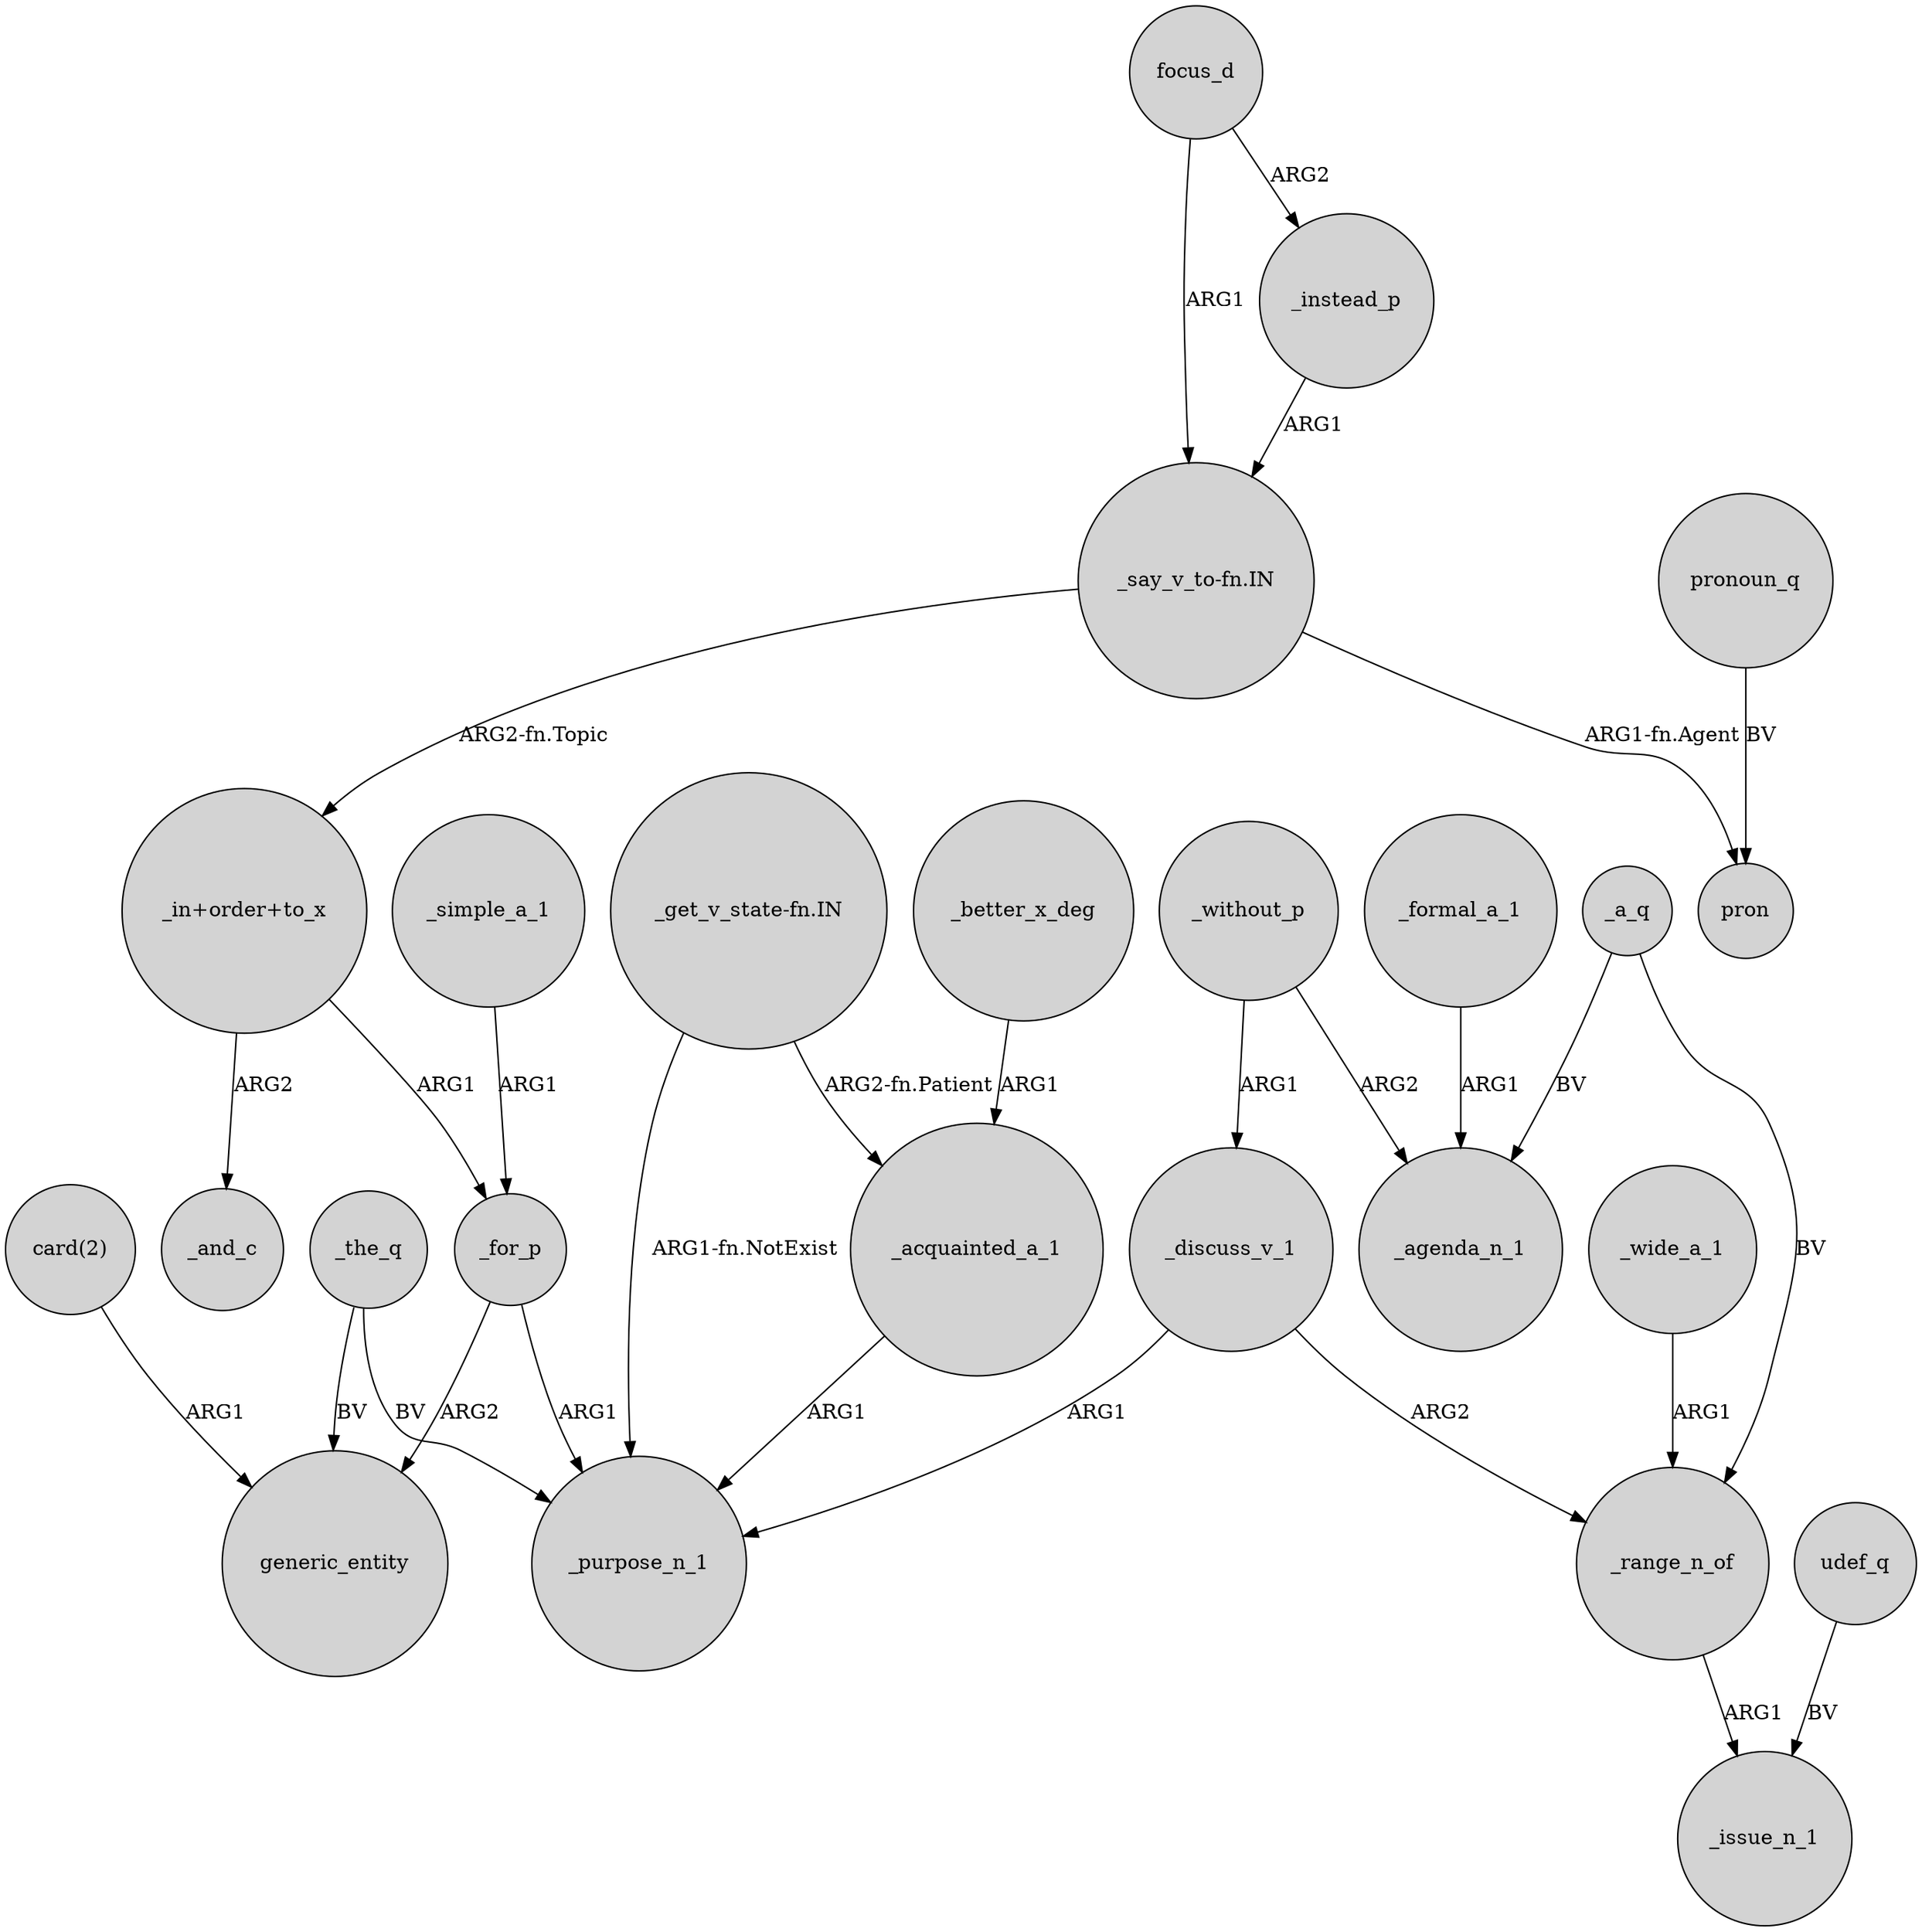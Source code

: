 digraph {
	node [shape=circle style=filled]
	_the_q -> generic_entity [label=BV]
	_without_p -> _discuss_v_1 [label=ARG1]
	_for_p -> _purpose_n_1 [label=ARG1]
	_formal_a_1 -> _agenda_n_1 [label=ARG1]
	_discuss_v_1 -> _range_n_of [label=ARG2]
	_wide_a_1 -> _range_n_of [label=ARG1]
	_for_p -> generic_entity [label=ARG2]
	_the_q -> _purpose_n_1 [label=BV]
	_better_x_deg -> _acquainted_a_1 [label=ARG1]
	focus_d -> "_say_v_to-fn.IN" [label=ARG1]
	"_say_v_to-fn.IN" -> "_in+order+to_x" [label="ARG2-fn.Topic"]
	_without_p -> _agenda_n_1 [label=ARG2]
	_a_q -> _range_n_of [label=BV]
	_acquainted_a_1 -> _purpose_n_1 [label=ARG1]
	pronoun_q -> pron [label=BV]
	"_get_v_state-fn.IN" -> _purpose_n_1 [label="ARG1-fn.NotExist"]
	"_get_v_state-fn.IN" -> _acquainted_a_1 [label="ARG2-fn.Patient"]
	"_in+order+to_x" -> _for_p [label=ARG1]
	_simple_a_1 -> _for_p [label=ARG1]
	_a_q -> _agenda_n_1 [label=BV]
	udef_q -> _issue_n_1 [label=BV]
	_discuss_v_1 -> _purpose_n_1 [label=ARG1]
	_instead_p -> "_say_v_to-fn.IN" [label=ARG1]
	"_say_v_to-fn.IN" -> pron [label="ARG1-fn.Agent"]
	"_in+order+to_x" -> _and_c [label=ARG2]
	_range_n_of -> _issue_n_1 [label=ARG1]
	"card(2)" -> generic_entity [label=ARG1]
	focus_d -> _instead_p [label=ARG2]
}
